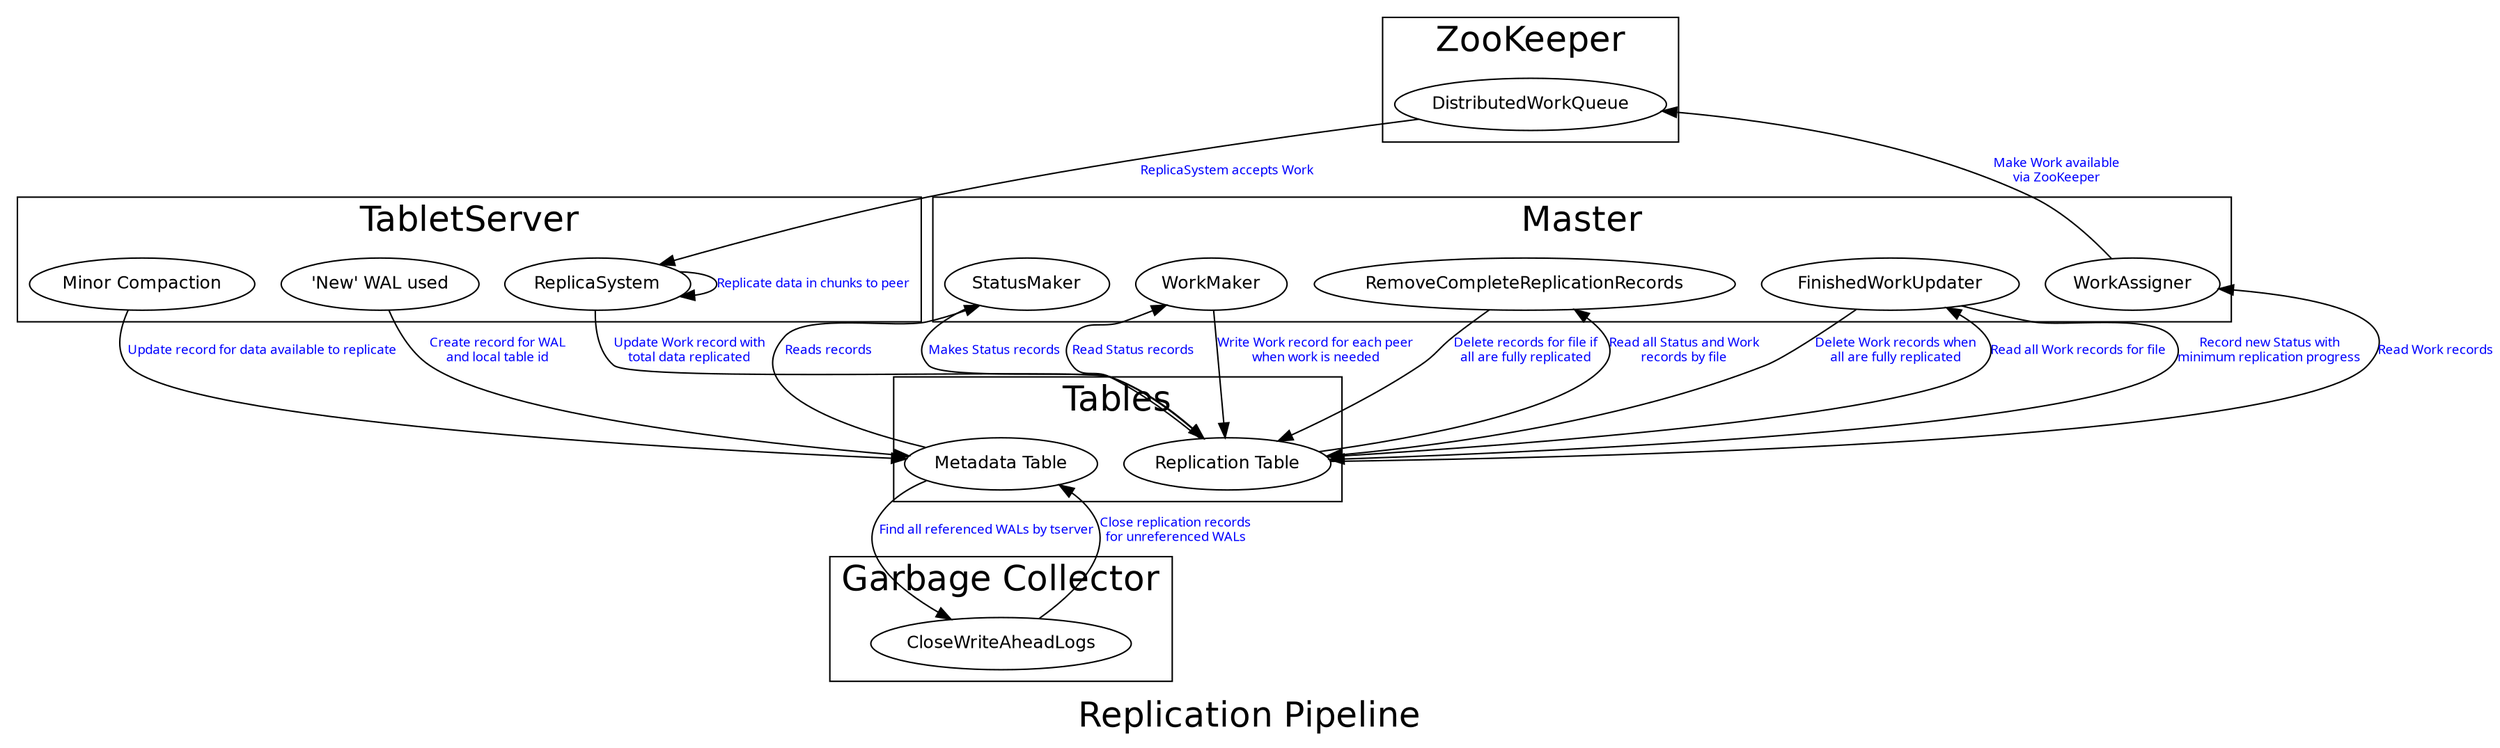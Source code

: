 // Licensed to the Apache Software Foundation (ASF) under one or more
// contributor license agreements.  See the NOTICE file distributed with
// this work for additional information regarding copyright ownership.
// The ASF licenses this file to You under the Apache License, Version 2.0
// (the "License"); you may not use this file except in compliance with
// the License.  You may obtain a copy of the License at
//
//     http://www.apache.org/licenses/LICENSE-2.0
//
// Unless required by applicable law or agreed to in writing, software
// distributed under the License is distributed on an "AS IS" BASIS,
// WITHOUT WARRANTIES OR CONDITIONS OF ANY KIND, either express or implied.
// See the License for the specific language governing permissions and
// limitations under the License.

digraph Replication {
    graph [ label="Replication Pipeline", fontsize=24, fontname=Helvetica];
    node [fontsize=12, fontname=Helvetica];
    edge [fontsize=9, fontcolor=blue, fontname=ArialMT];

    subgraph cluster_zookeeper {
        label = "ZooKeeper"
        "DistributedWorkQueue" [ label = "DistributedWorkQueue" ];
    }

    subgraph cluster_tables {
        label = "Tables"
        "MetadataTable" [ label = "Metadata Table" ];
        "ReplicationTable" [ label = "Replication Table" ];
    }

    subgraph cluster_tserver {
        label = "TabletServer"
        "WalCreated" [ label = "'New' WAL used" ];
        "WalCreated" -> "MetadataTable" [ label = "Create record for WAL\nand local table id" ];

        "WalMinC" [ label = "Minor Compaction" ];
        "WalMinC" -> "MetadataTable" [ label = "Update record for data available to replicate" ];

        "ReplicaSystem" [ label = "ReplicaSystem" ];
        "DistributedWorkQueue" -> "ReplicaSystem" [ label = "ReplicaSystem accepts Work" ];
        "ReplicaSystem" -> "ReplicaSystem" [ label = "Replicate data in chunks to peer" ];
        "ReplicaSystem" -> "ReplicationTable" [ label = "Update Work record with\ntotal data replicated" ];
    }

    subgraph cluster_master {
        label = "Master"

        "StatusMaker" [ label = "StatusMaker" ];
        "MetadataTable" -> "StatusMaker" [ label = "Reads records" ];
        "StatusMaker" -> "ReplicationTable" [ label = "Makes Status records" ];

        "WorkMaker" [ label = "WorkMaker" ];
        "ReplicationTable" -> "WorkMaker" [ label = "Read Status records" ]; 
        "WorkMaker" -> "ReplicationTable" [ label = "Write Work record for each peer\nwhen work is needed" ];

        "FinishedWorkUpdater" [ label = "FinishedWorkUpdater" ];
        "ReplicationTable" -> "FinishedWorkUpdater" [ label = "Read all Work records for file" ];
        "FinishedWorkUpdater" -> "ReplicationTable" [ label = "Record new Status with\nminimum replication progress" ];
        "FinishedWorkUpdater" -> "ReplicationTable" [ label = "Delete Work records when\nall are fully replicated" ];

        "WorkAssigner" [ label = "WorkAssigner" ];
        "ReplicationTable" -> "WorkAssigner" [ label = "Read Work records" ];
        "WorkAssigner" -> "DistributedWorkQueue" [ label = "Make Work available\nvia ZooKeeper" ];

        "RemoveCompleteRecords" [ label = "RemoveCompleteReplicationRecords" ];
        "ReplicationTable" -> "RemoveCompleteRecords" [ label = "Read all Status and Work\nrecords by file" ];
        "RemoveCompleteRecords" -> "ReplicationTable" [ label = "Delete records for file if\nall are fully replicated" ];
    }

    subgraph cluster_gc {
        label = "Garbage Collector";
        "CloseWALs" [ label = "CloseWriteAheadLogs" ];
        "MetadataTable" -> "CloseWALs" [ label = "Find all referenced WALs by tserver" ];
        "CloseWALs" -> "MetadataTable" [ label = "Close replication records\nfor unreferenced WALs" ];
    }
}
